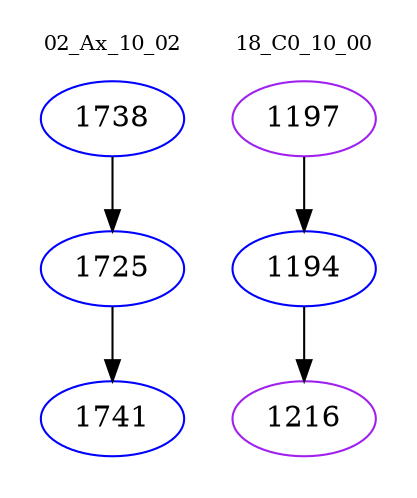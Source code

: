 digraph{
subgraph cluster_0 {
color = white
label = "02_Ax_10_02";
fontsize=10;
T0_1738 [label="1738", color="blue"]
T0_1738 -> T0_1725 [color="black"]
T0_1725 [label="1725", color="blue"]
T0_1725 -> T0_1741 [color="black"]
T0_1741 [label="1741", color="blue"]
}
subgraph cluster_1 {
color = white
label = "18_C0_10_00";
fontsize=10;
T1_1197 [label="1197", color="purple"]
T1_1197 -> T1_1194 [color="black"]
T1_1194 [label="1194", color="blue"]
T1_1194 -> T1_1216 [color="black"]
T1_1216 [label="1216", color="purple"]
}
}
